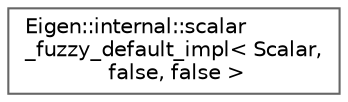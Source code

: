 digraph "Graphical Class Hierarchy"
{
 // LATEX_PDF_SIZE
  bgcolor="transparent";
  edge [fontname=Helvetica,fontsize=10,labelfontname=Helvetica,labelfontsize=10];
  node [fontname=Helvetica,fontsize=10,shape=box,height=0.2,width=0.4];
  rankdir="LR";
  Node0 [id="Node000000",label="Eigen::internal::scalar\l_fuzzy_default_impl\< Scalar,\l false, false \>",height=0.2,width=0.4,color="grey40", fillcolor="white", style="filled",URL="$structEigen_1_1internal_1_1scalar__fuzzy__default__impl_3_01Scalar_00_01false_00_01false_01_4.html",tooltip=" "];
}
